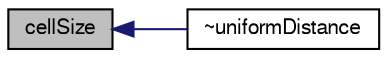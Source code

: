 digraph "cellSize"
{
  bgcolor="transparent";
  edge [fontname="FreeSans",fontsize="10",labelfontname="FreeSans",labelfontsize="10"];
  node [fontname="FreeSans",fontsize="10",shape=record];
  rankdir="LR";
  Node14 [label="cellSize",height=0.2,width=0.4,color="black", fillcolor="grey75", style="filled", fontcolor="black"];
  Node14 -> Node15 [dir="back",color="midnightblue",fontsize="10",style="solid",fontname="FreeSans"];
  Node15 [label="~uniformDistance",height=0.2,width=0.4,color="black",URL="$a31422.html#aa238e4349d43edd0e7d1195e3fcf5736",tooltip="Destructor. "];
}
